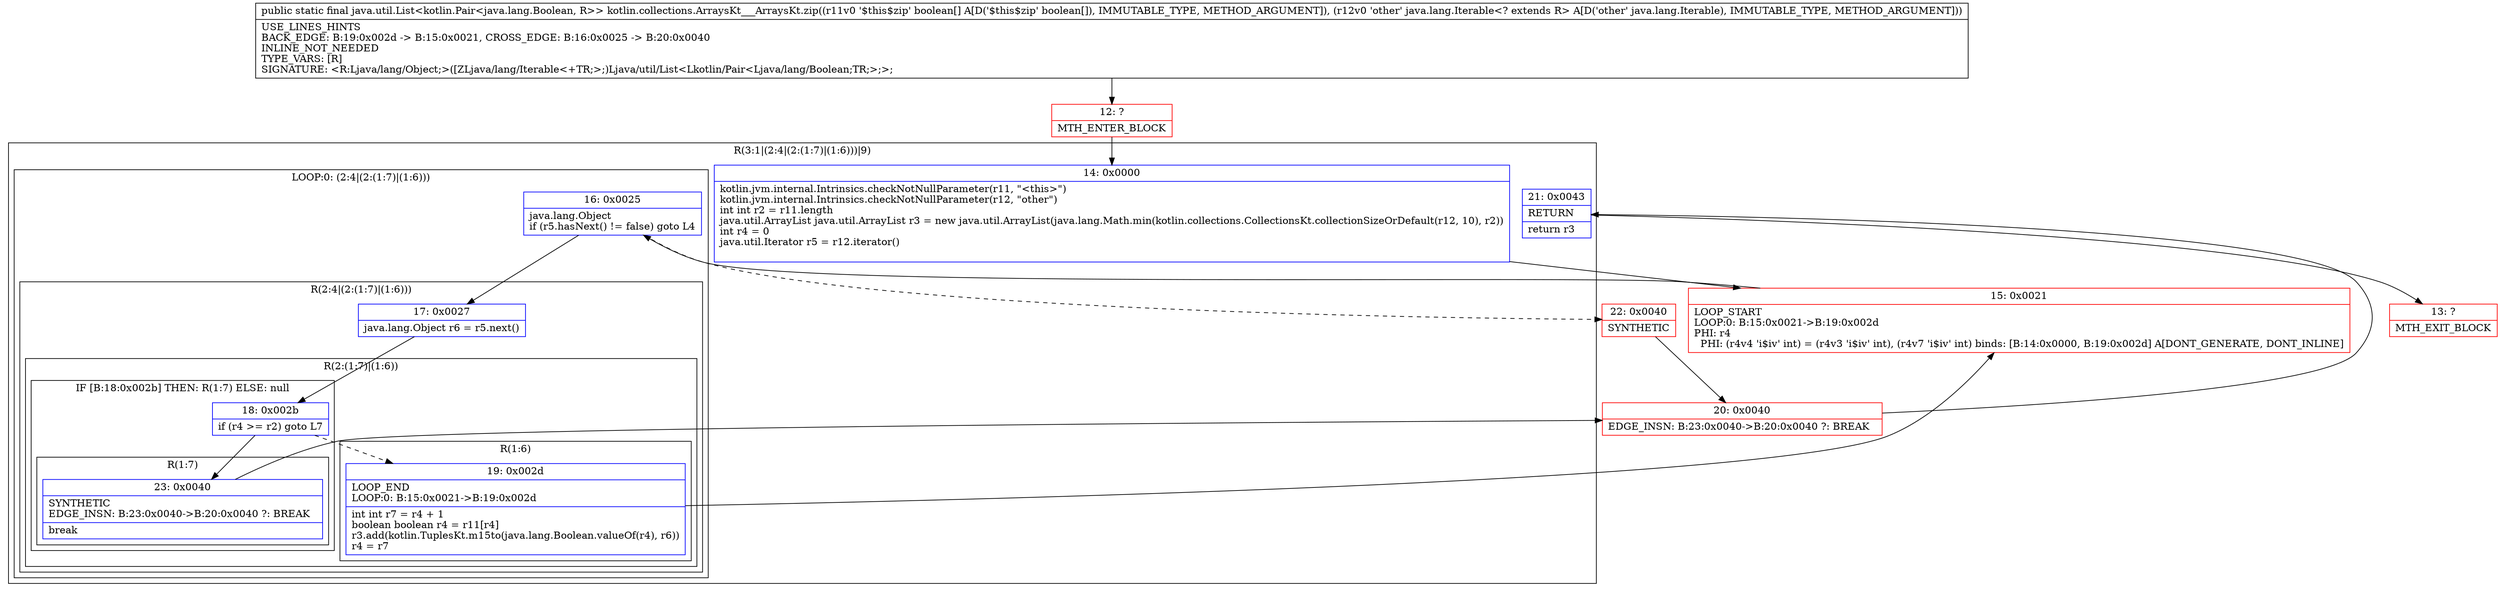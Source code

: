 digraph "CFG forkotlin.collections.ArraysKt___ArraysKt.zip([ZLjava\/lang\/Iterable;)Ljava\/util\/List;" {
subgraph cluster_Region_1196089302 {
label = "R(3:1|(2:4|(2:(1:7)|(1:6)))|9)";
node [shape=record,color=blue];
Node_14 [shape=record,label="{14\:\ 0x0000|kotlin.jvm.internal.Intrinsics.checkNotNullParameter(r11, \"\<this\>\")\lkotlin.jvm.internal.Intrinsics.checkNotNullParameter(r12, \"other\")\lint int r2 = r11.length\ljava.util.ArrayList java.util.ArrayList r3 = new java.util.ArrayList(java.lang.Math.min(kotlin.collections.CollectionsKt.collectionSizeOrDefault(r12, 10), r2))\lint r4 = 0\ljava.util.Iterator r5 = r12.iterator()\l\l}"];
subgraph cluster_LoopRegion_149678342 {
label = "LOOP:0: (2:4|(2:(1:7)|(1:6)))";
node [shape=record,color=blue];
Node_16 [shape=record,label="{16\:\ 0x0025|java.lang.Object \lif (r5.hasNext() != false) goto L4\l}"];
subgraph cluster_Region_1621180924 {
label = "R(2:4|(2:(1:7)|(1:6)))";
node [shape=record,color=blue];
Node_17 [shape=record,label="{17\:\ 0x0027|java.lang.Object r6 = r5.next()\l}"];
subgraph cluster_Region_1471268620 {
label = "R(2:(1:7)|(1:6))";
node [shape=record,color=blue];
subgraph cluster_IfRegion_1883991939 {
label = "IF [B:18:0x002b] THEN: R(1:7) ELSE: null";
node [shape=record,color=blue];
Node_18 [shape=record,label="{18\:\ 0x002b|if (r4 \>= r2) goto L7\l}"];
subgraph cluster_Region_1036984393 {
label = "R(1:7)";
node [shape=record,color=blue];
Node_23 [shape=record,label="{23\:\ 0x0040|SYNTHETIC\lEDGE_INSN: B:23:0x0040\-\>B:20:0x0040 ?: BREAK  \l|break\l}"];
}
}
subgraph cluster_Region_283325382 {
label = "R(1:6)";
node [shape=record,color=blue];
Node_19 [shape=record,label="{19\:\ 0x002d|LOOP_END\lLOOP:0: B:15:0x0021\-\>B:19:0x002d\l|int int r7 = r4 + 1\lboolean boolean r4 = r11[r4]\lr3.add(kotlin.TuplesKt.m15to(java.lang.Boolean.valueOf(r4), r6))\lr4 = r7\l}"];
}
}
}
}
Node_21 [shape=record,label="{21\:\ 0x0043|RETURN\l|return r3\l}"];
}
Node_12 [shape=record,color=red,label="{12\:\ ?|MTH_ENTER_BLOCK\l}"];
Node_15 [shape=record,color=red,label="{15\:\ 0x0021|LOOP_START\lLOOP:0: B:15:0x0021\-\>B:19:0x002d\lPHI: r4 \l  PHI: (r4v4 'i$iv' int) = (r4v3 'i$iv' int), (r4v7 'i$iv' int) binds: [B:14:0x0000, B:19:0x002d] A[DONT_GENERATE, DONT_INLINE]\l}"];
Node_20 [shape=record,color=red,label="{20\:\ 0x0040|EDGE_INSN: B:23:0x0040\-\>B:20:0x0040 ?: BREAK  \l}"];
Node_13 [shape=record,color=red,label="{13\:\ ?|MTH_EXIT_BLOCK\l}"];
Node_22 [shape=record,color=red,label="{22\:\ 0x0040|SYNTHETIC\l}"];
MethodNode[shape=record,label="{public static final java.util.List\<kotlin.Pair\<java.lang.Boolean, R\>\> kotlin.collections.ArraysKt___ArraysKt.zip((r11v0 '$this$zip' boolean[] A[D('$this$zip' boolean[]), IMMUTABLE_TYPE, METHOD_ARGUMENT]), (r12v0 'other' java.lang.Iterable\<? extends R\> A[D('other' java.lang.Iterable), IMMUTABLE_TYPE, METHOD_ARGUMENT]))  | USE_LINES_HINTS\lBACK_EDGE: B:19:0x002d \-\> B:15:0x0021, CROSS_EDGE: B:16:0x0025 \-\> B:20:0x0040\lINLINE_NOT_NEEDED\lTYPE_VARS: [R]\lSIGNATURE: \<R:Ljava\/lang\/Object;\>([ZLjava\/lang\/Iterable\<+TR;\>;)Ljava\/util\/List\<Lkotlin\/Pair\<Ljava\/lang\/Boolean;TR;\>;\>;\l}"];
MethodNode -> Node_12;Node_14 -> Node_15;
Node_16 -> Node_17;
Node_16 -> Node_22[style=dashed];
Node_17 -> Node_18;
Node_18 -> Node_19[style=dashed];
Node_18 -> Node_23;
Node_23 -> Node_20;
Node_19 -> Node_15;
Node_21 -> Node_13;
Node_12 -> Node_14;
Node_15 -> Node_16;
Node_20 -> Node_21;
Node_22 -> Node_20;
}

